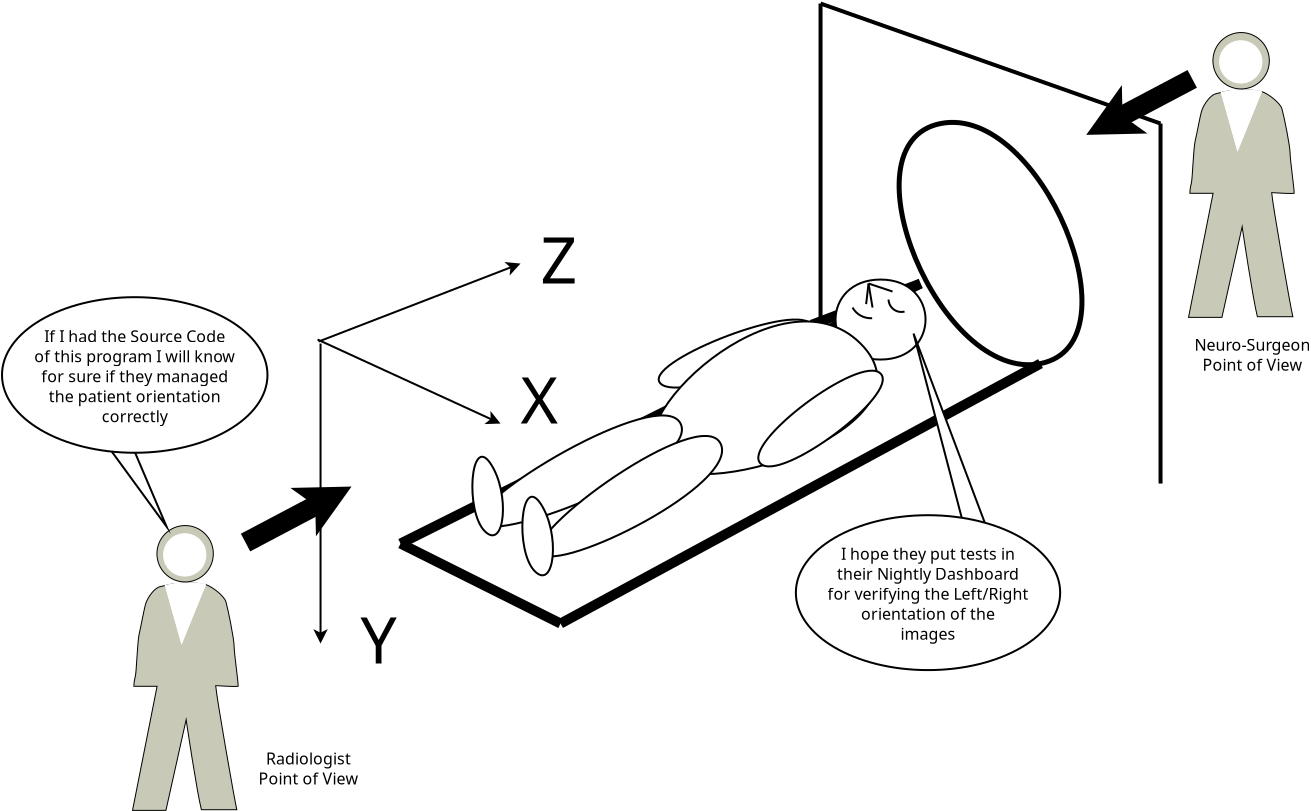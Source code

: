 <?xml version="1.0" encoding="UTF-8"?>
<dia:diagram xmlns:dia="http://www.lysator.liu.se/~alla/dia/">
  <dia:layer name="Background" visible="true">
    <dia:object type="Standard - Line" version="0" id="O0">
      <dia:attribute name="obj_pos">
        <dia:point val="47.85,22.9"/>
      </dia:attribute>
      <dia:attribute name="obj_bb">
        <dia:rectangle val="47.75,4.8;47.95,23"/>
      </dia:attribute>
      <dia:attribute name="conn_endpoints">
        <dia:point val="47.85,22.9"/>
        <dia:point val="47.85,4.9"/>
      </dia:attribute>
      <dia:attribute name="numcp">
        <dia:int val="1"/>
      </dia:attribute>
      <dia:attribute name="line_width">
        <dia:real val="0.2"/>
      </dia:attribute>
    </dia:object>
    <dia:object type="Standard - Line" version="0" id="O1">
      <dia:attribute name="obj_pos">
        <dia:point val="52.85,18.9"/>
      </dia:attribute>
      <dia:attribute name="obj_bb">
        <dia:rectangle val="47.088,18.578;53.172,21.281"/>
      </dia:attribute>
      <dia:attribute name="conn_endpoints">
        <dia:point val="52.85,18.9"/>
        <dia:point val="47.41,20.958"/>
      </dia:attribute>
      <dia:attribute name="numcp">
        <dia:int val="1"/>
      </dia:attribute>
      <dia:attribute name="line_width">
        <dia:real val="0.5"/>
      </dia:attribute>
      <dia:connections>
        <dia:connection handle="1" to="O3" connection="4"/>
      </dia:connections>
    </dia:object>
    <dia:object type="Standard - Line" version="0" id="O2">
      <dia:attribute name="obj_pos">
        <dia:point val="26.85,31.9"/>
      </dia:attribute>
      <dia:attribute name="obj_bb">
        <dia:rectangle val="26.515,18.565;53.185,32.235"/>
      </dia:attribute>
      <dia:attribute name="conn_endpoints">
        <dia:point val="26.85,31.9"/>
        <dia:point val="52.85,18.9"/>
      </dia:attribute>
      <dia:attribute name="numcp">
        <dia:int val="1"/>
      </dia:attribute>
      <dia:attribute name="line_width">
        <dia:real val="0.5"/>
      </dia:attribute>
    </dia:object>
    <dia:object type="Standard - Beziergon" version="0" id="O3">
      <dia:attribute name="obj_pos">
        <dia:point val="47.35,20.9"/>
      </dia:attribute>
      <dia:attribute name="obj_bb">
        <dia:rectangle val="39.143,20.193;48.057,24.607"/>
      </dia:attribute>
      <dia:attribute name="bez_points">
        <dia:point val="47.35,20.9"/>
        <dia:point val="48.35,21.9"/>
        <dia:point val="40.85,24.9"/>
        <dia:point val="39.85,23.9"/>
        <dia:point val="38.85,22.9"/>
        <dia:point val="46.35,19.9"/>
      </dia:attribute>
      <dia:attribute name="corner_types">
        <dia:enum val="0"/>
        <dia:enum val="0"/>
        <dia:enum val="0"/>
      </dia:attribute>
      <dia:attribute name="show_background">
        <dia:boolean val="true"/>
      </dia:attribute>
    </dia:object>
    <dia:object type="Standard - Beziergon" version="0" id="O4">
      <dia:attribute name="obj_pos">
        <dia:point val="50.85,18.7"/>
      </dia:attribute>
      <dia:attribute name="obj_bb">
        <dia:rectangle val="50.85,18.65;50.85,22.75"/>
      </dia:attribute>
      <dia:attribute name="bez_points">
        <dia:point val="50.85,18.7"/>
        <dia:point val="53.85,18.7"/>
        <dia:point val="53.85,22.7"/>
        <dia:point val="50.85,22.7"/>
        <dia:point val="47.85,22.7"/>
        <dia:point val="47.85,18.7"/>
      </dia:attribute>
      <dia:attribute name="corner_types">
        <dia:enum val="0"/>
        <dia:enum val="0"/>
        <dia:enum val="0"/>
      </dia:attribute>
      <dia:attribute name="show_background">
        <dia:boolean val="true"/>
      </dia:attribute>
    </dia:object>
    <dia:object type="Standard - Line" version="0" id="O5">
      <dia:attribute name="obj_pos">
        <dia:point val="22.75,21.8"/>
      </dia:attribute>
      <dia:attribute name="obj_bb">
        <dia:rectangle val="22.685,17.416;33.077,21.865"/>
      </dia:attribute>
      <dia:attribute name="conn_endpoints">
        <dia:point val="22.75,21.8"/>
        <dia:point val="32.85,17.9"/>
      </dia:attribute>
      <dia:attribute name="numcp">
        <dia:int val="1"/>
      </dia:attribute>
      <dia:attribute name="end_arrow">
        <dia:enum val="22"/>
      </dia:attribute>
      <dia:attribute name="end_arrow_length">
        <dia:real val="0.5"/>
      </dia:attribute>
      <dia:attribute name="end_arrow_width">
        <dia:real val="0.5"/>
      </dia:attribute>
    </dia:object>
    <dia:object type="Standard - Line" version="0" id="O6">
      <dia:attribute name="obj_pos">
        <dia:point val="22.85,21.9"/>
      </dia:attribute>
      <dia:attribute name="obj_bb">
        <dia:rectangle val="22.35,21.85;23.35,36.95"/>
      </dia:attribute>
      <dia:attribute name="conn_endpoints">
        <dia:point val="22.85,21.9"/>
        <dia:point val="22.85,36.9"/>
      </dia:attribute>
      <dia:attribute name="numcp">
        <dia:int val="1"/>
      </dia:attribute>
      <dia:attribute name="end_arrow">
        <dia:enum val="22"/>
      </dia:attribute>
      <dia:attribute name="end_arrow_length">
        <dia:real val="0.5"/>
      </dia:attribute>
      <dia:attribute name="end_arrow_width">
        <dia:real val="0.5"/>
      </dia:attribute>
    </dia:object>
    <dia:object type="Standard - Beziergon" version="0" id="O7">
      <dia:attribute name="obj_pos">
        <dia:point val="49.85,21.9"/>
      </dia:attribute>
      <dia:attribute name="obj_bb">
        <dia:rectangle val="39.348,20.745;50.737,28.482"/>
      </dia:attribute>
      <dia:attribute name="bez_points">
        <dia:point val="49.85,21.9"/>
        <dia:point val="53.85,25.9"/>
        <dia:point val="42.35,29.9"/>
        <dia:point val="39.85,27.9"/>
        <dia:point val="37.35,25.9"/>
        <dia:point val="45.85,17.9"/>
      </dia:attribute>
      <dia:attribute name="corner_types">
        <dia:enum val="0"/>
        <dia:enum val="0"/>
        <dia:enum val="0"/>
      </dia:attribute>
      <dia:attribute name="show_background">
        <dia:boolean val="true"/>
      </dia:attribute>
    </dia:object>
    <dia:object type="Standard - PolyLine" version="0" id="O8">
      <dia:attribute name="obj_pos">
        <dia:point val="50.25,18.9"/>
      </dia:attribute>
      <dia:attribute name="obj_bb">
        <dia:rectangle val="50.075,18.845;50.305,19.985"/>
      </dia:attribute>
      <dia:attribute name="poly_points">
        <dia:point val="50.25,18.9"/>
        <dia:point val="50.13,19.929"/>
      </dia:attribute>
      <dia:connections>
        <dia:connection handle="1" to="O1" connection="0"/>
      </dia:connections>
    </dia:object>
    <dia:object type="Standard - PolyLine" version="0" id="O9">
      <dia:attribute name="obj_pos">
        <dia:point val="50.25,18.9"/>
      </dia:attribute>
      <dia:attribute name="obj_bb">
        <dia:rectangle val="50.193,18.843;50.508,20.157"/>
      </dia:attribute>
      <dia:attribute name="poly_points">
        <dia:point val="50.25,18.9"/>
        <dia:point val="50.45,20.1"/>
      </dia:attribute>
    </dia:object>
    <dia:object type="Standard - PolyLine" version="0" id="O10">
      <dia:attribute name="obj_pos">
        <dia:point val="50.25,18.9"/>
      </dia:attribute>
      <dia:attribute name="obj_bb">
        <dia:rectangle val="50.187,18.837;51.513,19.363"/>
      </dia:attribute>
      <dia:attribute name="poly_points">
        <dia:point val="50.25,18.9"/>
        <dia:point val="51.45,19.3"/>
      </dia:attribute>
    </dia:object>
    <dia:object type="Standard - Arc" version="0" id="O11">
      <dia:attribute name="obj_pos">
        <dia:point val="51.25,19.7"/>
      </dia:attribute>
      <dia:attribute name="obj_bb">
        <dia:rectangle val="51.18,19.63;52.12,20.37"/>
      </dia:attribute>
      <dia:attribute name="conn_endpoints">
        <dia:point val="51.25,19.7"/>
        <dia:point val="52.05,20.3"/>
      </dia:attribute>
      <dia:attribute name="curve_distance">
        <dia:real val="0.24"/>
      </dia:attribute>
    </dia:object>
    <dia:object type="Standard - Arc" version="0" id="O12">
      <dia:attribute name="obj_pos">
        <dia:point val="49.45,20.1"/>
      </dia:attribute>
      <dia:attribute name="obj_bb">
        <dia:rectangle val="49.382,20.032;50.499,20.684"/>
      </dia:attribute>
      <dia:attribute name="conn_endpoints">
        <dia:point val="49.45,20.1"/>
        <dia:point val="50.431,20.632"/>
      </dia:attribute>
      <dia:attribute name="curve_distance">
        <dia:real val="0.161"/>
      </dia:attribute>
    </dia:object>
    <dia:object type="Standard - Beziergon" version="0" id="O13">
      <dia:attribute name="obj_pos">
        <dia:point val="50.85,23.4"/>
      </dia:attribute>
      <dia:attribute name="obj_bb">
        <dia:rectangle val="44.143,22.693;51.557,28.607"/>
      </dia:attribute>
      <dia:attribute name="bez_points">
        <dia:point val="50.85,23.4"/>
        <dia:point val="51.85,24.4"/>
        <dia:point val="45.85,28.9"/>
        <dia:point val="44.85,27.9"/>
        <dia:point val="43.85,26.9"/>
        <dia:point val="49.85,22.4"/>
      </dia:attribute>
      <dia:attribute name="corner_types">
        <dia:enum val="0"/>
        <dia:enum val="0"/>
        <dia:enum val="0"/>
      </dia:attribute>
      <dia:attribute name="show_background">
        <dia:boolean val="true"/>
      </dia:attribute>
    </dia:object>
    <dia:object type="Standard - Beziergon" version="0" id="O14">
      <dia:attribute name="obj_pos">
        <dia:point val="40.85,25.9"/>
      </dia:attribute>
      <dia:attribute name="obj_bb">
        <dia:rectangle val="30.143,25.445;40.97,31.607"/>
      </dia:attribute>
      <dia:attribute name="bez_points">
        <dia:point val="40.85,25.9"/>
        <dia:point val="41.85,27.9"/>
        <dia:point val="31.85,31.9"/>
        <dia:point val="30.85,30.9"/>
        <dia:point val="29.85,29.9"/>
        <dia:point val="39.85,23.9"/>
      </dia:attribute>
      <dia:attribute name="corner_types">
        <dia:enum val="0"/>
        <dia:enum val="0"/>
        <dia:enum val="0"/>
      </dia:attribute>
      <dia:attribute name="show_background">
        <dia:boolean val="true"/>
      </dia:attribute>
    </dia:object>
    <dia:object type="Standard - Beziergon" version="0" id="O15">
      <dia:attribute name="obj_pos">
        <dia:point val="42.85,26.9"/>
      </dia:attribute>
      <dia:attribute name="obj_bb">
        <dia:rectangle val="33.143,26.47;42.977,33.107"/>
      </dia:attribute>
      <dia:attribute name="bez_points">
        <dia:point val="42.85,26.9"/>
        <dia:point val="43.85,28.9"/>
        <dia:point val="34.85,33.4"/>
        <dia:point val="33.85,32.4"/>
        <dia:point val="32.85,31.4"/>
        <dia:point val="41.85,24.9"/>
      </dia:attribute>
      <dia:attribute name="corner_types">
        <dia:enum val="0"/>
        <dia:enum val="0"/>
        <dia:enum val="0"/>
      </dia:attribute>
      <dia:attribute name="show_background">
        <dia:boolean val="true"/>
      </dia:attribute>
    </dia:object>
    <dia:object type="Standard - Beziergon" version="0" id="O16">
      <dia:attribute name="obj_pos">
        <dia:point val="31.35,27.9"/>
      </dia:attribute>
      <dia:attribute name="obj_bb">
        <dia:rectangle val="30.391,27.509;32.021,31.539"/>
      </dia:attribute>
      <dia:attribute name="bez_points">
        <dia:point val="31.35,27.9"/>
        <dia:point val="32.35,29.4"/>
        <dia:point val="32.062,32.283"/>
        <dia:point val="31.062,31.283"/>
        <dia:point val="30.062,30.283"/>
        <dia:point val="30.35,26.4"/>
      </dia:attribute>
      <dia:attribute name="corner_types">
        <dia:enum val="0"/>
        <dia:enum val="0"/>
        <dia:enum val="0"/>
      </dia:attribute>
      <dia:attribute name="show_background">
        <dia:boolean val="true"/>
      </dia:attribute>
    </dia:object>
    <dia:object type="Standard - Beziergon" version="0" id="O17">
      <dia:attribute name="obj_pos">
        <dia:point val="33.85,29.9"/>
      </dia:attribute>
      <dia:attribute name="obj_bb">
        <dia:rectangle val="32.855,29.509;34.521,33.99"/>
      </dia:attribute>
      <dia:attribute name="bez_points">
        <dia:point val="33.85,29.9"/>
        <dia:point val="34.85,31.4"/>
        <dia:point val="34.562,34.283"/>
        <dia:point val="33.562,33.283"/>
        <dia:point val="32.562,32.283"/>
        <dia:point val="32.85,28.4"/>
      </dia:attribute>
      <dia:attribute name="corner_types">
        <dia:enum val="0"/>
        <dia:enum val="0"/>
        <dia:enum val="0"/>
      </dia:attribute>
      <dia:attribute name="show_background">
        <dia:boolean val="true"/>
      </dia:attribute>
    </dia:object>
    <dia:object type="Standard - Line" version="0" id="O18">
      <dia:attribute name="obj_pos">
        <dia:point val="22.7,21.7"/>
      </dia:attribute>
      <dia:attribute name="obj_bb">
        <dia:rectangle val="22.634,21.634;32.104,26.375"/>
      </dia:attribute>
      <dia:attribute name="conn_endpoints">
        <dia:point val="22.7,21.7"/>
        <dia:point val="31.85,25.9"/>
      </dia:attribute>
      <dia:attribute name="numcp">
        <dia:int val="1"/>
      </dia:attribute>
      <dia:attribute name="end_arrow">
        <dia:enum val="22"/>
      </dia:attribute>
      <dia:attribute name="end_arrow_length">
        <dia:real val="0.5"/>
      </dia:attribute>
      <dia:attribute name="end_arrow_width">
        <dia:real val="0.5"/>
      </dia:attribute>
    </dia:object>
    <dia:object type="Standard - Beziergon" version="0" id="O19">
      <dia:attribute name="obj_pos">
        <dia:point val="53.85,10.9"/>
      </dia:attribute>
      <dia:attribute name="obj_bb">
        <dia:rectangle val="51.654,10.716;61.046,23.084"/>
      </dia:attribute>
      <dia:attribute name="bez_points">
        <dia:point val="53.85,10.9"/>
        <dia:point val="58.85,9.9"/>
        <dia:point val="63.85,21.9"/>
        <dia:point val="58.85,22.9"/>
        <dia:point val="53.85,23.9"/>
        <dia:point val="48.85,11.9"/>
      </dia:attribute>
      <dia:attribute name="corner_types">
        <dia:enum val="0"/>
        <dia:enum val="0"/>
        <dia:enum val="0"/>
      </dia:attribute>
      <dia:attribute name="line_width">
        <dia:real val="0.25"/>
      </dia:attribute>
      <dia:attribute name="show_background">
        <dia:boolean val="true"/>
      </dia:attribute>
    </dia:object>
    <dia:object type="Standard - Line" version="0" id="O20">
      <dia:attribute name="obj_pos">
        <dia:point val="34.85,35.9"/>
      </dia:attribute>
      <dia:attribute name="obj_bb">
        <dia:rectangle val="34.511,22.561;59.189,36.239"/>
      </dia:attribute>
      <dia:attribute name="conn_endpoints">
        <dia:point val="34.85,35.9"/>
        <dia:point val="58.85,22.9"/>
      </dia:attribute>
      <dia:attribute name="numcp">
        <dia:int val="1"/>
      </dia:attribute>
      <dia:attribute name="line_width">
        <dia:real val="0.5"/>
      </dia:attribute>
      <dia:connections>
        <dia:connection handle="1" to="O19" connection="2"/>
      </dia:connections>
    </dia:object>
    <dia:object type="Standard - Line" version="0" id="O21">
      <dia:attribute name="obj_pos">
        <dia:point val="26.85,31.9"/>
      </dia:attribute>
      <dia:attribute name="obj_bb">
        <dia:rectangle val="26.515,31.565;35.185,36.235"/>
      </dia:attribute>
      <dia:attribute name="conn_endpoints">
        <dia:point val="26.85,31.9"/>
        <dia:point val="34.85,35.9"/>
      </dia:attribute>
      <dia:attribute name="numcp">
        <dia:int val="1"/>
      </dia:attribute>
      <dia:attribute name="line_width">
        <dia:real val="0.5"/>
      </dia:attribute>
    </dia:object>
    <dia:object type="Standard - Line" version="0" id="O22">
      <dia:attribute name="obj_pos">
        <dia:point val="64.85,28.9"/>
      </dia:attribute>
      <dia:attribute name="obj_bb">
        <dia:rectangle val="64.75,10.8;64.95,29"/>
      </dia:attribute>
      <dia:attribute name="conn_endpoints">
        <dia:point val="64.85,28.9"/>
        <dia:point val="64.85,10.9"/>
      </dia:attribute>
      <dia:attribute name="numcp">
        <dia:int val="1"/>
      </dia:attribute>
      <dia:attribute name="line_width">
        <dia:real val="0.2"/>
      </dia:attribute>
    </dia:object>
    <dia:object type="Standard - Line" version="0" id="O23">
      <dia:attribute name="obj_pos">
        <dia:point val="64.85,10.9"/>
      </dia:attribute>
      <dia:attribute name="obj_bb">
        <dia:rectangle val="47.722,4.772;64.978,11.028"/>
      </dia:attribute>
      <dia:attribute name="conn_endpoints">
        <dia:point val="64.85,10.9"/>
        <dia:point val="47.85,4.9"/>
      </dia:attribute>
      <dia:attribute name="numcp">
        <dia:int val="1"/>
      </dia:attribute>
      <dia:attribute name="line_width">
        <dia:real val="0.2"/>
      </dia:attribute>
    </dia:object>
    <dia:object type="Standard - Text" version="1" id="O24">
      <dia:attribute name="obj_pos">
        <dia:point val="34.85,14.9"/>
      </dia:attribute>
      <dia:attribute name="obj_bb">
        <dia:rectangle val="34.85,14.5;34.85,15.7"/>
      </dia:attribute>
      <dia:attribute name="text">
        <dia:composite type="text">
          <dia:attribute name="string">
            <dia:string>##</dia:string>
          </dia:attribute>
          <dia:attribute name="font">
            <dia:font family="sans" style="0" name="Helvetica"/>
          </dia:attribute>
          <dia:attribute name="height">
            <dia:real val="0.8"/>
          </dia:attribute>
          <dia:attribute name="pos">
            <dia:point val="34.85,14.9"/>
          </dia:attribute>
          <dia:attribute name="color">
            <dia:color val="#000000"/>
          </dia:attribute>
          <dia:attribute name="alignment">
            <dia:enum val="0"/>
          </dia:attribute>
        </dia:composite>
      </dia:attribute>
      <dia:attribute name="valign">
        <dia:enum val="3"/>
      </dia:attribute>
    </dia:object>
    <dia:object type="Standard - Text" version="1" id="O25">
      <dia:attribute name="obj_pos">
        <dia:point val="33.85,18.9"/>
      </dia:attribute>
      <dia:attribute name="obj_bb">
        <dia:rectangle val="33.85,16.192;35.847,20.883"/>
      </dia:attribute>
      <dia:attribute name="text">
        <dia:composite type="text">
          <dia:attribute name="string">
            <dia:string>#Z#</dia:string>
          </dia:attribute>
          <dia:attribute name="font">
            <dia:font family="sans" style="0" name="Helvetica"/>
          </dia:attribute>
          <dia:attribute name="height">
            <dia:real val="4"/>
          </dia:attribute>
          <dia:attribute name="pos">
            <dia:point val="33.85,18.9"/>
          </dia:attribute>
          <dia:attribute name="color">
            <dia:color val="#000000"/>
          </dia:attribute>
          <dia:attribute name="alignment">
            <dia:enum val="0"/>
          </dia:attribute>
        </dia:composite>
      </dia:attribute>
      <dia:attribute name="valign">
        <dia:enum val="3"/>
      </dia:attribute>
    </dia:object>
    <dia:object type="Standard - Text" version="1" id="O26">
      <dia:attribute name="obj_pos">
        <dia:point val="21.894,-0.011"/>
      </dia:attribute>
      <dia:attribute name="obj_bb">
        <dia:rectangle val="21.894,-0.411;21.894,0.789"/>
      </dia:attribute>
      <dia:attribute name="text">
        <dia:composite type="text">
          <dia:attribute name="string">
            <dia:string>##</dia:string>
          </dia:attribute>
          <dia:attribute name="font">
            <dia:font family="sans" style="0" name="Helvetica"/>
          </dia:attribute>
          <dia:attribute name="height">
            <dia:real val="0.8"/>
          </dia:attribute>
          <dia:attribute name="pos">
            <dia:point val="21.894,-0.011"/>
          </dia:attribute>
          <dia:attribute name="color">
            <dia:color val="#000000"/>
          </dia:attribute>
          <dia:attribute name="alignment">
            <dia:enum val="0"/>
          </dia:attribute>
        </dia:composite>
      </dia:attribute>
      <dia:attribute name="valign">
        <dia:enum val="3"/>
      </dia:attribute>
    </dia:object>
    <dia:object type="Standard - Text" version="1" id="O27">
      <dia:attribute name="obj_pos">
        <dia:point val="32.85,25.9"/>
      </dia:attribute>
      <dia:attribute name="obj_bb">
        <dia:rectangle val="32.85,23.192;34.847,27.883"/>
      </dia:attribute>
      <dia:attribute name="text">
        <dia:composite type="text">
          <dia:attribute name="string">
            <dia:string>#X#</dia:string>
          </dia:attribute>
          <dia:attribute name="font">
            <dia:font family="sans" style="0" name="Helvetica"/>
          </dia:attribute>
          <dia:attribute name="height">
            <dia:real val="4"/>
          </dia:attribute>
          <dia:attribute name="pos">
            <dia:point val="32.85,25.9"/>
          </dia:attribute>
          <dia:attribute name="color">
            <dia:color val="#000000"/>
          </dia:attribute>
          <dia:attribute name="alignment">
            <dia:enum val="0"/>
          </dia:attribute>
        </dia:composite>
      </dia:attribute>
      <dia:attribute name="valign">
        <dia:enum val="3"/>
      </dia:attribute>
    </dia:object>
    <dia:object type="Standard - Text" version="1" id="O28">
      <dia:attribute name="obj_pos">
        <dia:point val="25.85,33.9"/>
      </dia:attribute>
      <dia:attribute name="obj_bb">
        <dia:rectangle val="25.85,33.5;25.85,34.7"/>
      </dia:attribute>
      <dia:attribute name="text">
        <dia:composite type="text">
          <dia:attribute name="string">
            <dia:string>##</dia:string>
          </dia:attribute>
          <dia:attribute name="font">
            <dia:font family="sans" style="0" name="Helvetica"/>
          </dia:attribute>
          <dia:attribute name="height">
            <dia:real val="0.8"/>
          </dia:attribute>
          <dia:attribute name="pos">
            <dia:point val="25.85,33.9"/>
          </dia:attribute>
          <dia:attribute name="color">
            <dia:color val="#000000"/>
          </dia:attribute>
          <dia:attribute name="alignment">
            <dia:enum val="0"/>
          </dia:attribute>
        </dia:composite>
      </dia:attribute>
      <dia:attribute name="valign">
        <dia:enum val="3"/>
      </dia:attribute>
    </dia:object>
    <dia:object type="Standard - Text" version="1" id="O29">
      <dia:attribute name="obj_pos">
        <dia:point val="24.85,37.9"/>
      </dia:attribute>
      <dia:attribute name="obj_bb">
        <dia:rectangle val="24.85,35.193;26.633,39.883"/>
      </dia:attribute>
      <dia:attribute name="text">
        <dia:composite type="text">
          <dia:attribute name="string">
            <dia:string>#Y#</dia:string>
          </dia:attribute>
          <dia:attribute name="font">
            <dia:font family="sans" style="0" name="Helvetica"/>
          </dia:attribute>
          <dia:attribute name="height">
            <dia:real val="4"/>
          </dia:attribute>
          <dia:attribute name="pos">
            <dia:point val="24.85,37.9"/>
          </dia:attribute>
          <dia:attribute name="color">
            <dia:color val="#000000"/>
          </dia:attribute>
          <dia:attribute name="alignment">
            <dia:enum val="0"/>
          </dia:attribute>
        </dia:composite>
      </dia:attribute>
      <dia:attribute name="valign">
        <dia:enum val="3"/>
      </dia:attribute>
    </dia:object>
    <dia:object type="Cisco - Standing Man" version="0" id="O30">
      <dia:attribute name="obj_pos">
        <dia:point val="66.25,6.35"/>
      </dia:attribute>
      <dia:attribute name="obj_bb">
        <dia:rectangle val="66.25,6.35;71.532,20.59"/>
      </dia:attribute>
      <dia:attribute name="elem_corner">
        <dia:point val="66.25,6.35"/>
      </dia:attribute>
      <dia:attribute name="elem_width">
        <dia:real val="5.282"/>
      </dia:attribute>
      <dia:attribute name="elem_height">
        <dia:real val="14.24"/>
      </dia:attribute>
      <dia:attribute name="line_width">
        <dia:real val="0.1"/>
      </dia:attribute>
      <dia:attribute name="line_colour">
        <dia:color val="#000000"/>
      </dia:attribute>
      <dia:attribute name="fill_colour">
        <dia:color val="#ffffff"/>
      </dia:attribute>
      <dia:attribute name="show_background">
        <dia:boolean val="true"/>
      </dia:attribute>
      <dia:attribute name="line_style">
        <dia:enum val="0"/>
        <dia:real val="1"/>
      </dia:attribute>
      <dia:attribute name="flip_horizontal">
        <dia:boolean val="false"/>
      </dia:attribute>
      <dia:attribute name="flip_vertical">
        <dia:boolean val="false"/>
      </dia:attribute>
    </dia:object>
    <dia:object type="Standard - Text" version="1" id="O31">
      <dia:attribute name="obj_pos">
        <dia:point val="53.85,30.9"/>
      </dia:attribute>
      <dia:attribute name="obj_bb">
        <dia:rectangle val="53.85,30.5;53.85,31.7"/>
      </dia:attribute>
      <dia:attribute name="text">
        <dia:composite type="text">
          <dia:attribute name="string">
            <dia:string>##</dia:string>
          </dia:attribute>
          <dia:attribute name="font">
            <dia:font family="sans" style="0" name="Helvetica"/>
          </dia:attribute>
          <dia:attribute name="height">
            <dia:real val="0.8"/>
          </dia:attribute>
          <dia:attribute name="pos">
            <dia:point val="53.85,30.9"/>
          </dia:attribute>
          <dia:attribute name="color">
            <dia:color val="#000000"/>
          </dia:attribute>
          <dia:attribute name="alignment">
            <dia:enum val="0"/>
          </dia:attribute>
        </dia:composite>
      </dia:attribute>
      <dia:attribute name="valign">
        <dia:enum val="3"/>
      </dia:attribute>
    </dia:object>
    <dia:object type="Cisco - Standing Man" version="0" id="O32">
      <dia:attribute name="obj_pos">
        <dia:point val="13.45,31"/>
      </dia:attribute>
      <dia:attribute name="obj_bb">
        <dia:rectangle val="13.45,31;18.732,45.24"/>
      </dia:attribute>
      <dia:attribute name="elem_corner">
        <dia:point val="13.45,31"/>
      </dia:attribute>
      <dia:attribute name="elem_width">
        <dia:real val="5.282"/>
      </dia:attribute>
      <dia:attribute name="elem_height">
        <dia:real val="14.24"/>
      </dia:attribute>
      <dia:attribute name="line_width">
        <dia:real val="0.1"/>
      </dia:attribute>
      <dia:attribute name="line_colour">
        <dia:color val="#000000"/>
      </dia:attribute>
      <dia:attribute name="fill_colour">
        <dia:color val="#ffffff"/>
      </dia:attribute>
      <dia:attribute name="show_background">
        <dia:boolean val="true"/>
      </dia:attribute>
      <dia:attribute name="line_style">
        <dia:enum val="0"/>
        <dia:real val="1"/>
      </dia:attribute>
      <dia:attribute name="flip_horizontal">
        <dia:boolean val="false"/>
      </dia:attribute>
      <dia:attribute name="flip_vertical">
        <dia:boolean val="false"/>
      </dia:attribute>
    </dia:object>
    <dia:object type="Standard - Text" version="1" id="O33">
      <dia:attribute name="obj_pos">
        <dia:point val="69.444,22.254"/>
      </dia:attribute>
      <dia:attribute name="obj_bb">
        <dia:rectangle val="66.695,21.576;72.194,23.749"/>
      </dia:attribute>
      <dia:attribute name="text">
        <dia:composite type="text">
          <dia:attribute name="string">
            <dia:string>#Neuro-Surgeon
Point of View#</dia:string>
          </dia:attribute>
          <dia:attribute name="font">
            <dia:font family="sans" style="0" name="Helvetica"/>
          </dia:attribute>
          <dia:attribute name="height">
            <dia:real val="1"/>
          </dia:attribute>
          <dia:attribute name="pos">
            <dia:point val="69.444,22.254"/>
          </dia:attribute>
          <dia:attribute name="color">
            <dia:color val="#000000"/>
          </dia:attribute>
          <dia:attribute name="alignment">
            <dia:enum val="1"/>
          </dia:attribute>
        </dia:composite>
      </dia:attribute>
      <dia:attribute name="valign">
        <dia:enum val="3"/>
      </dia:attribute>
    </dia:object>
    <dia:object type="Standard - Text" version="1" id="O34">
      <dia:attribute name="obj_pos">
        <dia:point val="22.25,42.95"/>
      </dia:attribute>
      <dia:attribute name="obj_bb">
        <dia:rectangle val="19.892,42.251;24.629,44.487"/>
      </dia:attribute>
      <dia:attribute name="text">
        <dia:composite type="text">
          <dia:attribute name="string">
            <dia:string>#Radiologist
Point of View#</dia:string>
          </dia:attribute>
          <dia:attribute name="font">
            <dia:font family="sans" style="0" name="Helvetica"/>
          </dia:attribute>
          <dia:attribute name="height">
            <dia:real val="1"/>
          </dia:attribute>
          <dia:attribute name="pos">
            <dia:point val="22.25,42.95"/>
          </dia:attribute>
          <dia:attribute name="color">
            <dia:color val="#000000"/>
          </dia:attribute>
          <dia:attribute name="alignment">
            <dia:enum val="1"/>
          </dia:attribute>
        </dia:composite>
      </dia:attribute>
      <dia:attribute name="valign">
        <dia:enum val="3"/>
      </dia:attribute>
    </dia:object>
    <dia:object type="Standard - Polygon" version="0" id="O35">
      <dia:attribute name="obj_pos">
        <dia:point val="15.15,31.05"/>
      </dia:attribute>
      <dia:attribute name="obj_bb">
        <dia:rectangle val="10.835,25.228;15.367,31.432"/>
      </dia:attribute>
      <dia:attribute name="poly_points">
        <dia:point val="15.15,31.05"/>
        <dia:point val="10.95,25.3"/>
        <dia:point val="12.85,25.65"/>
      </dia:attribute>
      <dia:attribute name="show_background">
        <dia:boolean val="true"/>
      </dia:attribute>
    </dia:object>
    <dia:object type="Flowchart - Ellipse" version="0" id="O36">
      <dia:attribute name="obj_pos">
        <dia:point val="7.051,19.656"/>
      </dia:attribute>
      <dia:attribute name="obj_bb">
        <dia:rectangle val="7.001,19.606;20.12,27.336"/>
      </dia:attribute>
      <dia:attribute name="elem_corner">
        <dia:point val="7.051,19.656"/>
      </dia:attribute>
      <dia:attribute name="elem_width">
        <dia:real val="13.018"/>
      </dia:attribute>
      <dia:attribute name="elem_height">
        <dia:real val="7.63"/>
      </dia:attribute>
      <dia:attribute name="show_background">
        <dia:boolean val="true"/>
      </dia:attribute>
      <dia:attribute name="padding">
        <dia:real val="0"/>
      </dia:attribute>
      <dia:attribute name="text">
        <dia:composite type="text">
          <dia:attribute name="string">
            <dia:string>#If I had the Source Code
of this program I will know
for sure if they managed
the patient orientation
correctly#</dia:string>
          </dia:attribute>
          <dia:attribute name="font">
            <dia:font family="sans" style="0" name="Helvetica"/>
          </dia:attribute>
          <dia:attribute name="height">
            <dia:real val="1"/>
          </dia:attribute>
          <dia:attribute name="pos">
            <dia:point val="13.56,21.648"/>
          </dia:attribute>
          <dia:attribute name="color">
            <dia:color val="#000000"/>
          </dia:attribute>
          <dia:attribute name="alignment">
            <dia:enum val="1"/>
          </dia:attribute>
        </dia:composite>
      </dia:attribute>
    </dia:object>
    <dia:object type="Standard - Line" version="0" id="O37">
      <dia:attribute name="obj_pos">
        <dia:point val="19.1,31.85"/>
      </dia:attribute>
      <dia:attribute name="obj_bb">
        <dia:rectangle val="18.424,28.374;25.076,32.526"/>
      </dia:attribute>
      <dia:attribute name="conn_endpoints">
        <dia:point val="19.1,31.85"/>
        <dia:point val="24.4,29.05"/>
      </dia:attribute>
      <dia:attribute name="numcp">
        <dia:int val="1"/>
      </dia:attribute>
      <dia:attribute name="line_width">
        <dia:real val="1"/>
      </dia:attribute>
      <dia:attribute name="end_arrow">
        <dia:enum val="22"/>
      </dia:attribute>
      <dia:attribute name="end_arrow_length">
        <dia:real val="0.5"/>
      </dia:attribute>
      <dia:attribute name="end_arrow_width">
        <dia:real val="0.5"/>
      </dia:attribute>
    </dia:object>
    <dia:object type="Standard - Polygon" version="0" id="O38">
      <dia:attribute name="obj_pos">
        <dia:point val="52.5,21.4"/>
      </dia:attribute>
      <dia:attribute name="obj_bb">
        <dia:rectangle val="51.533,21.047;56.917,33.31"/>
      </dia:attribute>
      <dia:attribute name="poly_points">
        <dia:point val="52.5,21.4"/>
        <dia:point val="55.6,33.25"/>
        <dia:point val="56.85,32.95"/>
      </dia:attribute>
      <dia:attribute name="show_background">
        <dia:boolean val="true"/>
      </dia:attribute>
    </dia:object>
    <dia:object type="Flowchart - Ellipse" version="0" id="O39">
      <dia:attribute name="obj_pos">
        <dia:point val="46.715,30.54"/>
      </dia:attribute>
      <dia:attribute name="obj_bb">
        <dia:rectangle val="46.665,30.49;59.783,38.22"/>
      </dia:attribute>
      <dia:attribute name="elem_corner">
        <dia:point val="46.715,30.54"/>
      </dia:attribute>
      <dia:attribute name="elem_width">
        <dia:real val="13.018"/>
      </dia:attribute>
      <dia:attribute name="elem_height">
        <dia:real val="7.63"/>
      </dia:attribute>
      <dia:attribute name="show_background">
        <dia:boolean val="true"/>
      </dia:attribute>
      <dia:attribute name="padding">
        <dia:real val="0"/>
      </dia:attribute>
      <dia:attribute name="text">
        <dia:composite type="text">
          <dia:attribute name="string">
            <dia:string>#I hope they put tests in
their Nightly Dashboard
for verifying the Left/Right
orientation of the
images#</dia:string>
          </dia:attribute>
          <dia:attribute name="font">
            <dia:font family="sans" style="0" name="Helvetica"/>
          </dia:attribute>
          <dia:attribute name="height">
            <dia:real val="1"/>
          </dia:attribute>
          <dia:attribute name="pos">
            <dia:point val="53.224,32.532"/>
          </dia:attribute>
          <dia:attribute name="color">
            <dia:color val="#000000"/>
          </dia:attribute>
          <dia:attribute name="alignment">
            <dia:enum val="1"/>
          </dia:attribute>
        </dia:composite>
      </dia:attribute>
    </dia:object>
    <dia:object type="Standard - Line" version="0" id="O40">
      <dia:attribute name="obj_pos">
        <dia:point val="61.135,11.466"/>
      </dia:attribute>
      <dia:attribute name="obj_bb">
        <dia:rectangle val="60.459,7.99;67.111,12.141"/>
      </dia:attribute>
      <dia:attribute name="conn_endpoints">
        <dia:point val="61.135,11.466"/>
        <dia:point val="66.435,8.666"/>
      </dia:attribute>
      <dia:attribute name="numcp">
        <dia:int val="1"/>
      </dia:attribute>
      <dia:attribute name="line_width">
        <dia:real val="1"/>
      </dia:attribute>
      <dia:attribute name="start_arrow">
        <dia:enum val="22"/>
      </dia:attribute>
      <dia:attribute name="start_arrow_length">
        <dia:real val="0.5"/>
      </dia:attribute>
      <dia:attribute name="start_arrow_width">
        <dia:real val="0.5"/>
      </dia:attribute>
    </dia:object>
  </dia:layer>
</dia:diagram>
